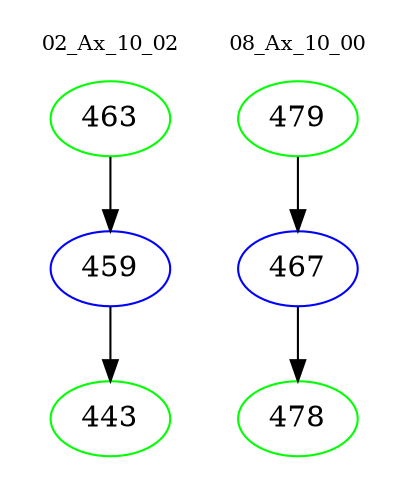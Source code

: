 digraph{
subgraph cluster_0 {
color = white
label = "02_Ax_10_02";
fontsize=10;
T0_463 [label="463", color="green"]
T0_463 -> T0_459 [color="black"]
T0_459 [label="459", color="blue"]
T0_459 -> T0_443 [color="black"]
T0_443 [label="443", color="green"]
}
subgraph cluster_1 {
color = white
label = "08_Ax_10_00";
fontsize=10;
T1_479 [label="479", color="green"]
T1_479 -> T1_467 [color="black"]
T1_467 [label="467", color="blue"]
T1_467 -> T1_478 [color="black"]
T1_478 [label="478", color="green"]
}
}
